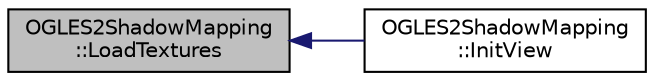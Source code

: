 digraph "OGLES2ShadowMapping::LoadTextures"
{
  edge [fontname="Helvetica",fontsize="10",labelfontname="Helvetica",labelfontsize="10"];
  node [fontname="Helvetica",fontsize="10",shape=record];
  rankdir="LR";
  Node1 [label="OGLES2ShadowMapping\l::LoadTextures",height=0.2,width=0.4,color="black", fillcolor="grey75", style="filled", fontcolor="black"];
  Node1 -> Node2 [dir="back",color="midnightblue",fontsize="10",style="solid",fontname="Helvetica"];
  Node2 [label="OGLES2ShadowMapping\l::InitView",height=0.2,width=0.4,color="black", fillcolor="white", style="filled",URL="$class_o_g_l_e_s2_shadow_mapping.html#a6619d8fb2470311f0c4f76ca5e7c34bc"];
}
